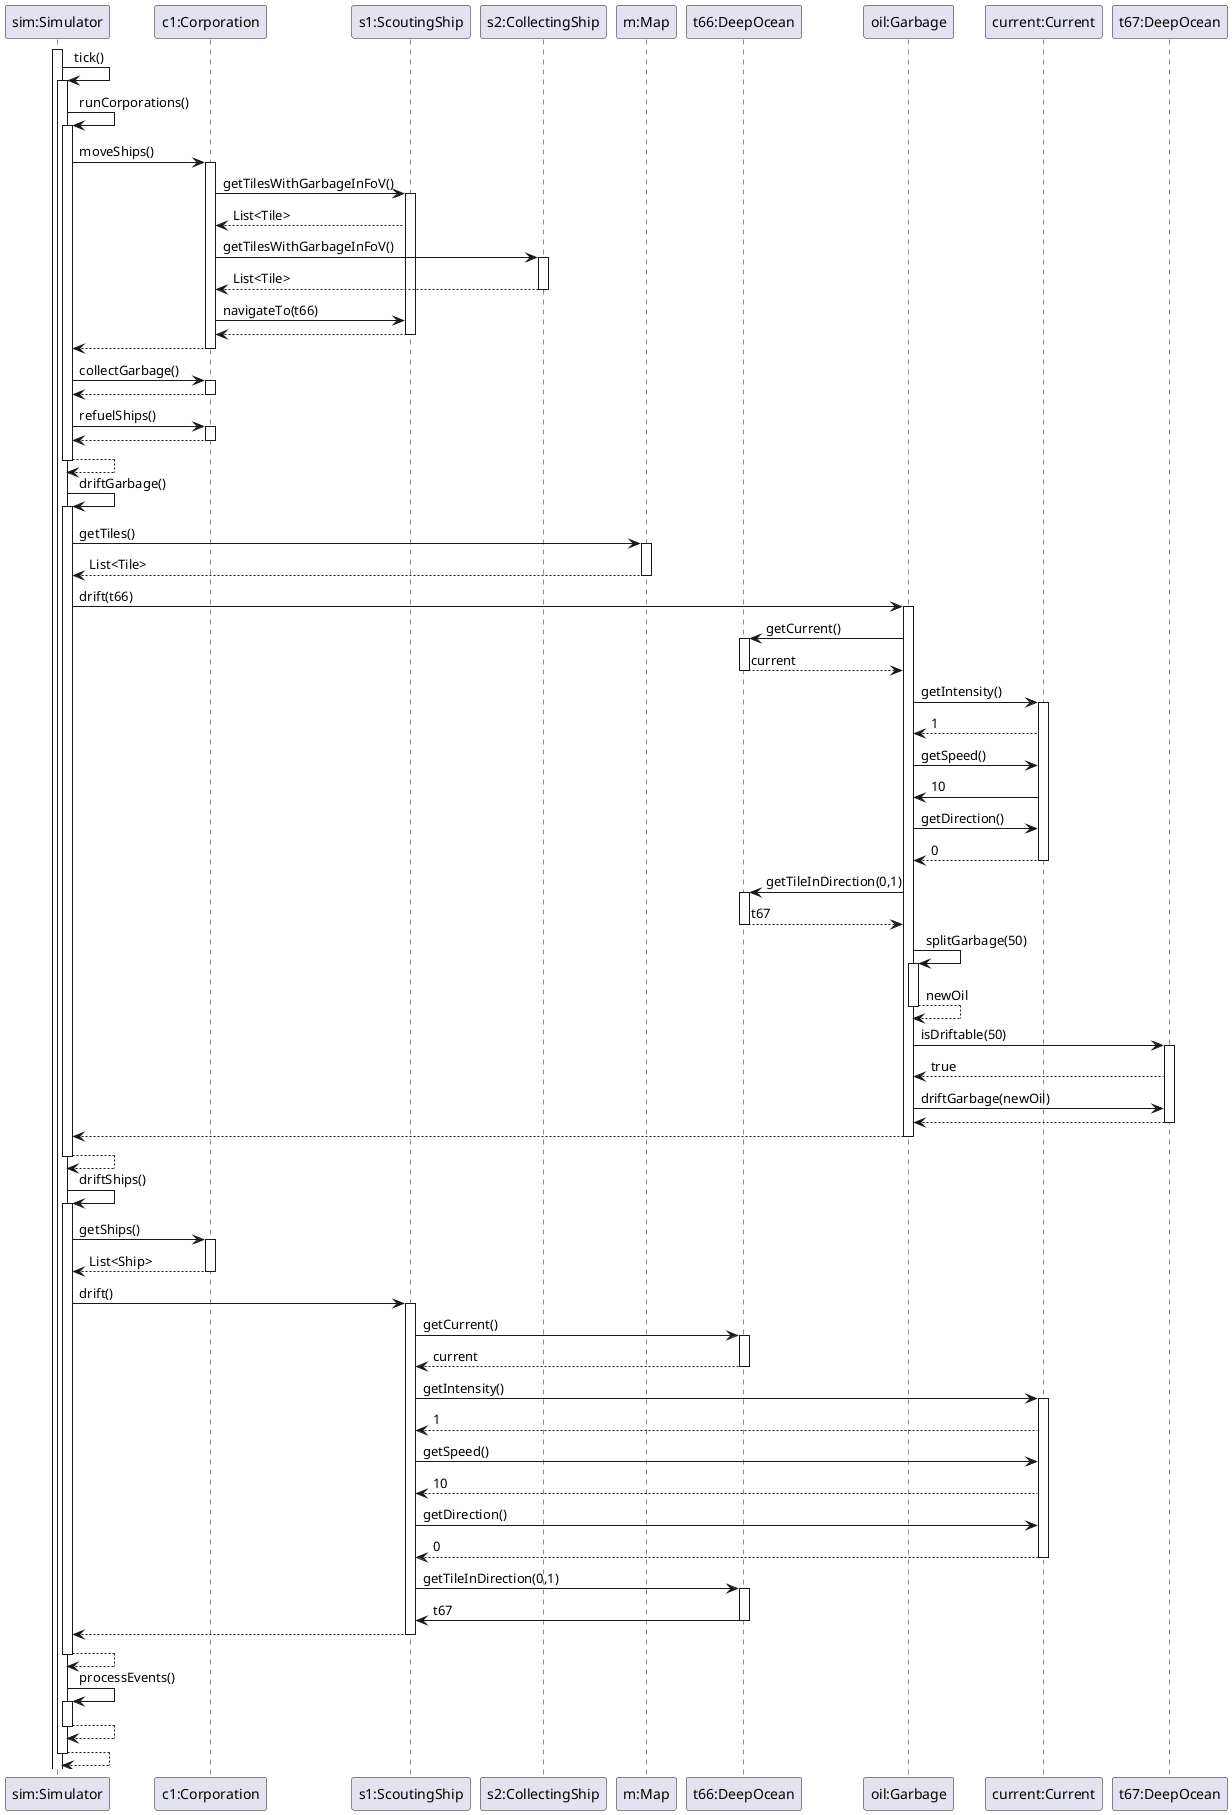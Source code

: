 @startuml
participant "sim:Simulator" as s
participant "c1:Corporation" as c1
participant "s1:ScoutingShip" as scouting
participant "s2:CollectingShip" as collecting
participant "m:Map" as m
participant "t66:DeepOcean" as t66
participant "oil:Garbage" as oil
participant "current:Current" as current
participant "t67:DeepOcean" as t67




activate s

s -> s: tick()
activate s

s -> s: runCorporations()
activate s

s -> c1: moveShips()
activate c1

c1 -> scouting: getTilesWithGarbageInFoV()
activate scouting

scouting --> c1: List<Tile>

c1 -> collecting: getTilesWithGarbageInFoV()
activate collecting

collecting --> c1: List<Tile>
deactivate collecting

c1 -> scouting: navigateTo(t66)
scouting --> c1
deactivate scouting


c1 --> s
deactivate c1


s -> c1: collectGarbage()
activate c1
c1--> s
deactivate c1


s -> c1: refuelShips()
activate c1
c1--> s
deactivate c1

s --> s
deactivate s

s -> s: driftGarbage()
activate s

s -> m: getTiles()
activate m

m --> s : List<Tile>
deactivate m

s -> oil: drift(t66)
activate oil

oil -> t66: getCurrent()
activate t66

t66 --> oil: current
deactivate t66

oil -> current: getIntensity()
activate current

current --> oil: 1



oil -> current: getSpeed()
current-> oil: 10

oil -> current: getDirection()
current --> oil: 0
deactivate current
oil -> t66: getTileInDirection(0,1)
activate t66

t66 --> oil: t67
deactivate t66

oil -> oil: splitGarbage(50)
activate oil
oil --> oil: newOil
deactivate oil
' Here the problem is: Current can drift more than 1 tile, but we call drift(t67,curr)
' without actually computing the destination tile, we just assume it goes there and then
' query getIntensity() and getSpeed() which makes no sense at this point.

oil -> t67: isDriftable(50)
activate t67

t67 --> oil: true




oil -> t67: driftGarbage(newOil)
t67 --> oil
deactivate t67

oil --> s
deactivate oil

s --> s
deactivate s


s -> s: driftShips()
activate s

s -> c1: getShips()
activate c1

c1 --> s: List<Ship>
deactivate c1
s -> scouting: drift()
activate scouting

scouting -> t66: getCurrent()
activate t66

t66 --> scouting: current
deactivate t66


scouting -> current: getIntensity()
activate current

current --> scouting: 1

scouting -> current: getSpeed()
current --> scouting: 10

scouting -> current: getDirection()
current --> scouting: 0
deactivate current

scouting -> t66: getTileInDirection(0,1)
activate t66

t66 -> scouting: t67
deactivate t66


scouting --> s
deactivate scouting

s --> s
deactivate s
s -> s: processEvents()
activate s
s --> s
deactivate s

s --> s
deactivate s

@enduml